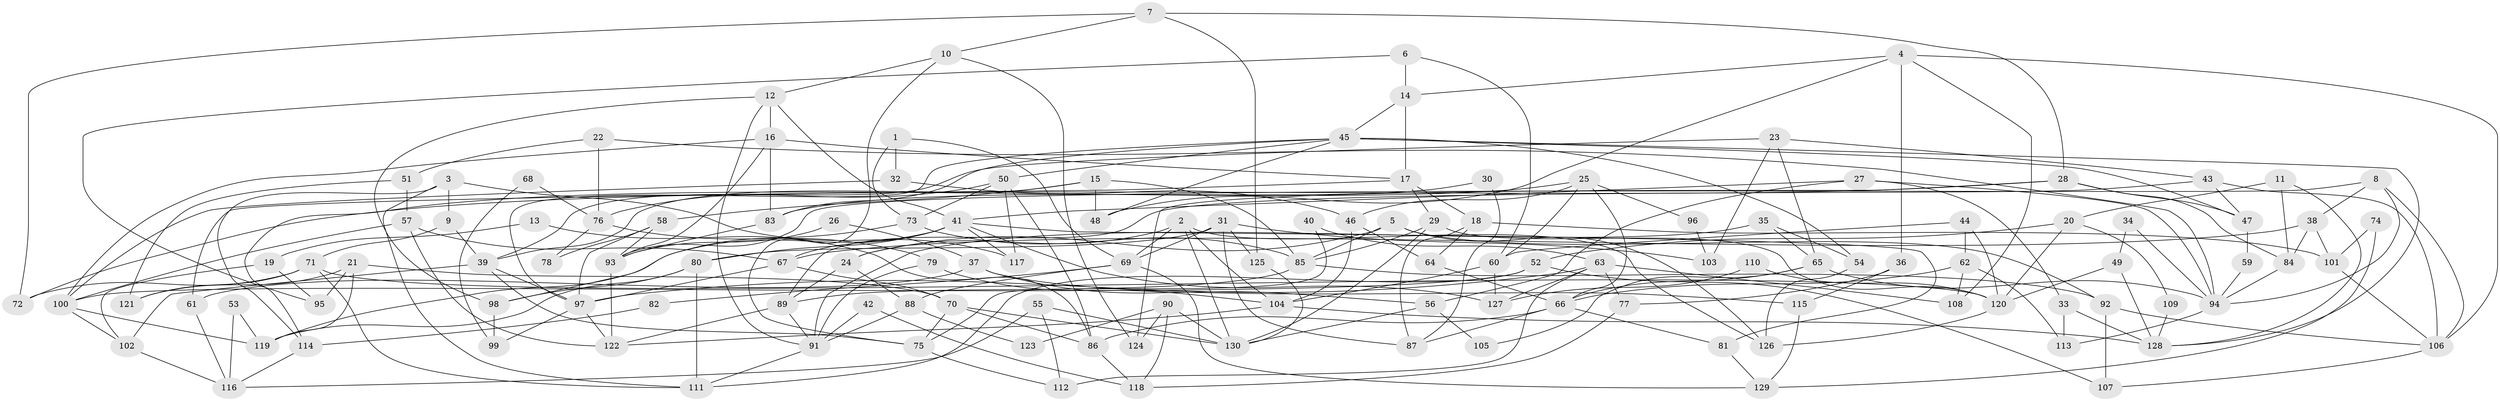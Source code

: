 // Generated by graph-tools (version 1.1) at 2025/14/03/09/25 04:14:54]
// undirected, 130 vertices, 260 edges
graph export_dot {
graph [start="1"]
  node [color=gray90,style=filled];
  1;
  2;
  3;
  4;
  5;
  6;
  7;
  8;
  9;
  10;
  11;
  12;
  13;
  14;
  15;
  16;
  17;
  18;
  19;
  20;
  21;
  22;
  23;
  24;
  25;
  26;
  27;
  28;
  29;
  30;
  31;
  32;
  33;
  34;
  35;
  36;
  37;
  38;
  39;
  40;
  41;
  42;
  43;
  44;
  45;
  46;
  47;
  48;
  49;
  50;
  51;
  52;
  53;
  54;
  55;
  56;
  57;
  58;
  59;
  60;
  61;
  62;
  63;
  64;
  65;
  66;
  67;
  68;
  69;
  70;
  71;
  72;
  73;
  74;
  75;
  76;
  77;
  78;
  79;
  80;
  81;
  82;
  83;
  84;
  85;
  86;
  87;
  88;
  89;
  90;
  91;
  92;
  93;
  94;
  95;
  96;
  97;
  98;
  99;
  100;
  101;
  102;
  103;
  104;
  105;
  106;
  107;
  108;
  109;
  110;
  111;
  112;
  113;
  114;
  115;
  116;
  117;
  118;
  119;
  120;
  121;
  122;
  123;
  124;
  125;
  126;
  127;
  128;
  129;
  130;
  1 -- 73;
  1 -- 69;
  1 -- 32;
  2 -- 130;
  2 -- 69;
  2 -- 24;
  2 -- 104;
  2 -- 126;
  3 -- 111;
  3 -- 9;
  3 -- 114;
  3 -- 117;
  4 -- 106;
  4 -- 14;
  4 -- 36;
  4 -- 48;
  4 -- 108;
  5 -- 126;
  5 -- 85;
  5 -- 24;
  5 -- 92;
  6 -- 60;
  6 -- 14;
  6 -- 95;
  7 -- 10;
  7 -- 28;
  7 -- 72;
  7 -- 125;
  8 -- 94;
  8 -- 93;
  8 -- 38;
  8 -- 106;
  9 -- 39;
  9 -- 71;
  10 -- 124;
  10 -- 75;
  10 -- 12;
  11 -- 84;
  11 -- 20;
  11 -- 128;
  12 -- 16;
  12 -- 41;
  12 -- 91;
  12 -- 98;
  13 -- 86;
  13 -- 19;
  14 -- 45;
  14 -- 17;
  15 -- 85;
  15 -- 58;
  15 -- 39;
  15 -- 48;
  16 -- 83;
  16 -- 100;
  16 -- 17;
  16 -- 93;
  17 -- 29;
  17 -- 18;
  17 -- 61;
  18 -- 101;
  18 -- 64;
  18 -- 87;
  19 -- 95;
  19 -- 102;
  20 -- 52;
  20 -- 120;
  20 -- 109;
  21 -- 119;
  21 -- 70;
  21 -- 95;
  21 -- 121;
  22 -- 94;
  22 -- 76;
  22 -- 51;
  23 -- 39;
  23 -- 65;
  23 -- 43;
  23 -- 103;
  24 -- 88;
  24 -- 89;
  25 -- 46;
  25 -- 60;
  25 -- 66;
  25 -- 96;
  25 -- 114;
  26 -- 93;
  26 -- 37;
  27 -- 41;
  27 -- 33;
  27 -- 56;
  27 -- 94;
  28 -- 72;
  28 -- 47;
  28 -- 84;
  28 -- 124;
  29 -- 130;
  29 -- 85;
  29 -- 120;
  30 -- 87;
  30 -- 83;
  31 -- 87;
  31 -- 80;
  31 -- 69;
  31 -- 103;
  31 -- 125;
  32 -- 46;
  32 -- 100;
  33 -- 113;
  33 -- 128;
  34 -- 49;
  34 -- 94;
  35 -- 91;
  35 -- 65;
  35 -- 54;
  36 -- 115;
  36 -- 77;
  37 -- 61;
  37 -- 56;
  37 -- 115;
  38 -- 67;
  38 -- 84;
  38 -- 101;
  39 -- 97;
  39 -- 75;
  39 -- 102;
  40 -- 63;
  40 -- 75;
  41 -- 80;
  41 -- 67;
  41 -- 81;
  41 -- 117;
  41 -- 119;
  41 -- 127;
  42 -- 91;
  42 -- 118;
  43 -- 106;
  43 -- 47;
  43 -- 89;
  44 -- 60;
  44 -- 120;
  44 -- 62;
  45 -- 128;
  45 -- 48;
  45 -- 47;
  45 -- 50;
  45 -- 54;
  45 -- 83;
  45 -- 97;
  46 -- 64;
  46 -- 104;
  47 -- 59;
  49 -- 128;
  49 -- 120;
  50 -- 117;
  50 -- 73;
  50 -- 76;
  50 -- 86;
  51 -- 57;
  51 -- 121;
  52 -- 111;
  52 -- 100;
  52 -- 107;
  53 -- 119;
  53 -- 116;
  54 -- 126;
  55 -- 130;
  55 -- 116;
  55 -- 112;
  56 -- 130;
  56 -- 105;
  57 -- 100;
  57 -- 122;
  57 -- 67;
  58 -- 97;
  58 -- 93;
  58 -- 78;
  59 -- 94;
  60 -- 127;
  60 -- 104;
  61 -- 116;
  62 -- 108;
  62 -- 66;
  62 -- 113;
  63 -- 112;
  63 -- 97;
  63 -- 77;
  63 -- 108;
  63 -- 127;
  64 -- 66;
  65 -- 94;
  65 -- 66;
  65 -- 105;
  66 -- 81;
  66 -- 86;
  66 -- 87;
  67 -- 70;
  67 -- 97;
  68 -- 76;
  68 -- 99;
  69 -- 88;
  69 -- 82;
  69 -- 129;
  70 -- 86;
  70 -- 75;
  70 -- 130;
  71 -- 121;
  71 -- 120;
  71 -- 72;
  71 -- 111;
  73 -- 85;
  73 -- 98;
  74 -- 129;
  74 -- 101;
  75 -- 112;
  76 -- 79;
  76 -- 78;
  77 -- 118;
  79 -- 91;
  79 -- 104;
  80 -- 111;
  80 -- 98;
  80 -- 119;
  81 -- 129;
  82 -- 114;
  83 -- 93;
  84 -- 94;
  85 -- 89;
  85 -- 92;
  86 -- 118;
  88 -- 91;
  88 -- 123;
  89 -- 91;
  89 -- 122;
  90 -- 118;
  90 -- 130;
  90 -- 123;
  90 -- 124;
  91 -- 111;
  92 -- 107;
  92 -- 106;
  93 -- 122;
  94 -- 113;
  96 -- 103;
  97 -- 99;
  97 -- 122;
  98 -- 99;
  100 -- 119;
  100 -- 102;
  101 -- 106;
  102 -- 116;
  104 -- 122;
  104 -- 128;
  106 -- 107;
  109 -- 128;
  110 -- 120;
  110 -- 127;
  114 -- 116;
  115 -- 129;
  120 -- 126;
  125 -- 130;
}
